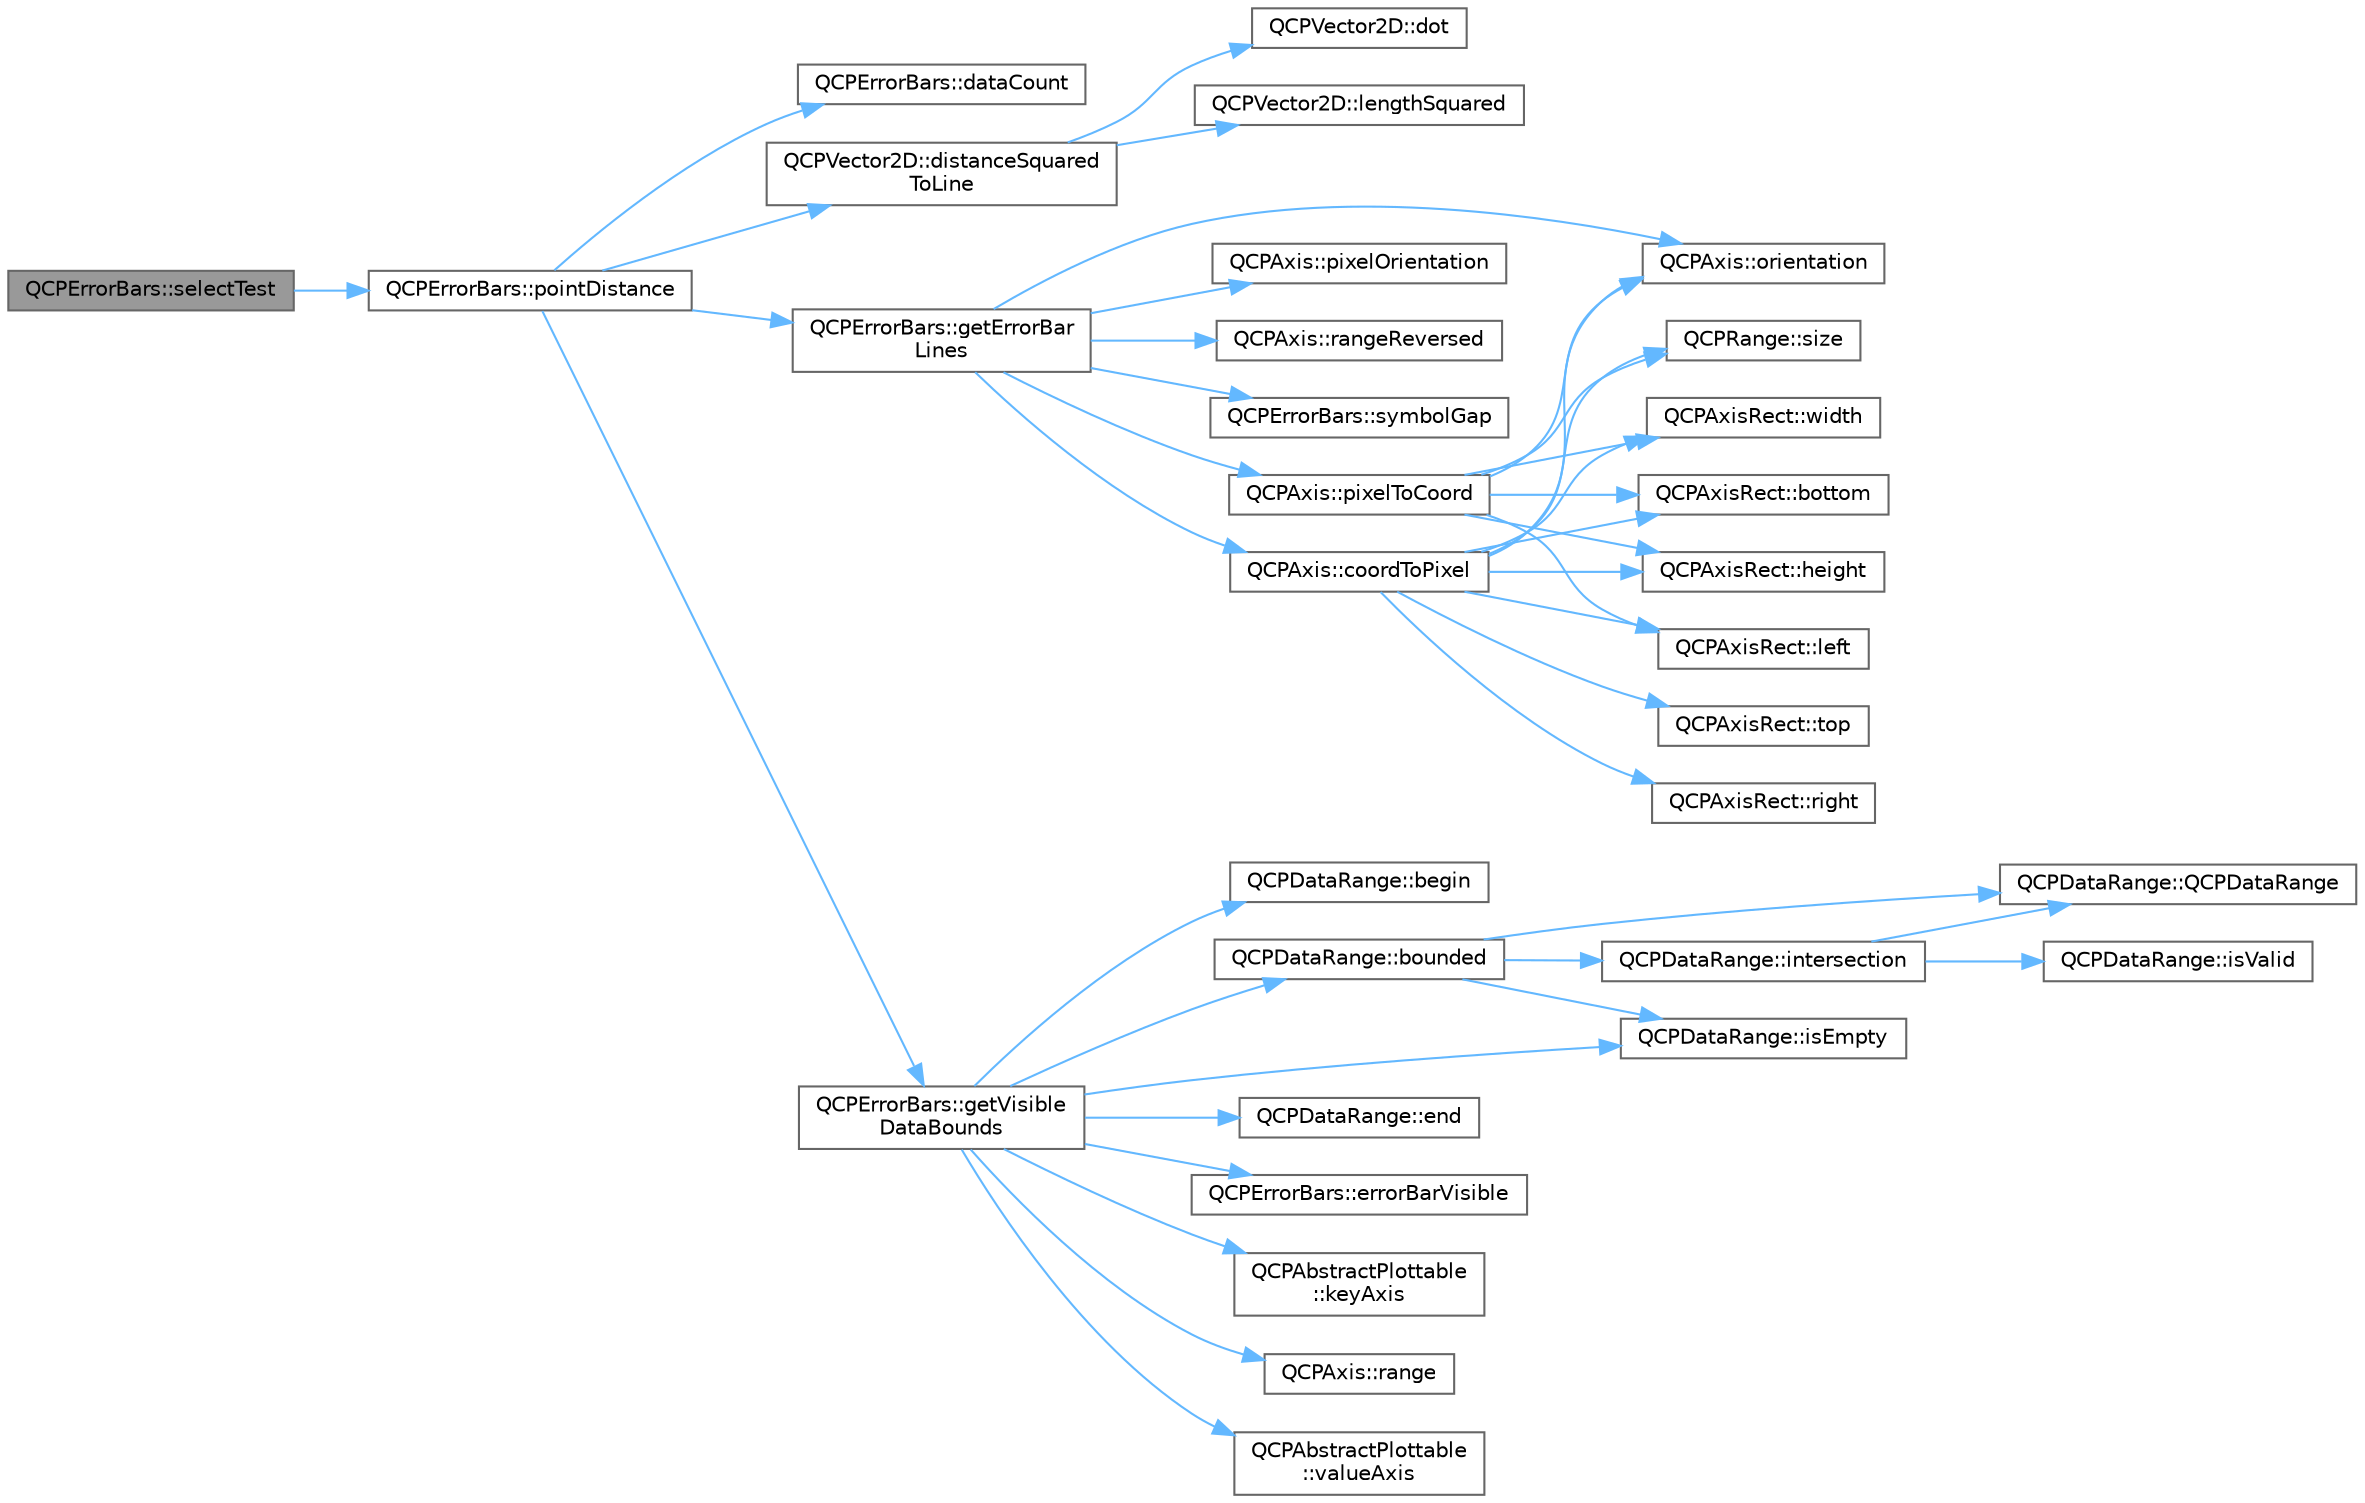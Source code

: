 digraph "QCPErrorBars::selectTest"
{
 // LATEX_PDF_SIZE
  bgcolor="transparent";
  edge [fontname=Helvetica,fontsize=10,labelfontname=Helvetica,labelfontsize=10];
  node [fontname=Helvetica,fontsize=10,shape=box,height=0.2,width=0.4];
  rankdir="LR";
  Node1 [label="QCPErrorBars::selectTest",height=0.2,width=0.4,color="gray40", fillcolor="grey60", style="filled", fontcolor="black",tooltip=" "];
  Node1 -> Node2 [color="steelblue1",style="solid"];
  Node2 [label="QCPErrorBars::pointDistance",height=0.2,width=0.4,color="grey40", fillcolor="white", style="filled",URL="$class_q_c_p_error_bars.html#a8e904076bad643f43af28b95f21c1b88",tooltip=" "];
  Node2 -> Node3 [color="steelblue1",style="solid"];
  Node3 [label="QCPErrorBars::dataCount",height=0.2,width=0.4,color="grey40", fillcolor="white", style="filled",URL="$class_q_c_p_error_bars.html#a18b797c62f2af000b926e52eb46d97c7",tooltip=" "];
  Node2 -> Node4 [color="steelblue1",style="solid"];
  Node4 [label="QCPVector2D::distanceSquared\lToLine",height=0.2,width=0.4,color="grey40", fillcolor="white", style="filled",URL="$class_q_c_p_vector2_d.html#a14840cd3da80cfee4eb3f8977cab89ab",tooltip=" "];
  Node4 -> Node5 [color="steelblue1",style="solid"];
  Node5 [label="QCPVector2D::dot",height=0.2,width=0.4,color="grey40", fillcolor="white", style="filled",URL="$class_q_c_p_vector2_d.html#a39f8d28db7dbffcca6aa63a1f1f6e176",tooltip=" "];
  Node4 -> Node6 [color="steelblue1",style="solid"];
  Node6 [label="QCPVector2D::lengthSquared",height=0.2,width=0.4,color="grey40", fillcolor="white", style="filled",URL="$class_q_c_p_vector2_d.html#a766585459d84cb149334fda1a498b2e5",tooltip=" "];
  Node2 -> Node7 [color="steelblue1",style="solid"];
  Node7 [label="QCPErrorBars::getErrorBar\lLines",height=0.2,width=0.4,color="grey40", fillcolor="white", style="filled",URL="$class_q_c_p_error_bars.html#abeea5ff0d66732bbfc9b74869d8c552e",tooltip=" "];
  Node7 -> Node8 [color="steelblue1",style="solid"];
  Node8 [label="QCPAxis::coordToPixel",height=0.2,width=0.4,color="grey40", fillcolor="white", style="filled",URL="$class_q_c_p_axis.html#af15d1b3a7f7e9b53d759d3ccff1fe4b4",tooltip=" "];
  Node8 -> Node9 [color="steelblue1",style="solid"];
  Node9 [label="QCPAxisRect::bottom",height=0.2,width=0.4,color="grey40", fillcolor="white", style="filled",URL="$class_q_c_p_axis_rect.html#acefdf1abaa8a8ab681e906cc2be9581e",tooltip=" "];
  Node8 -> Node10 [color="steelblue1",style="solid"];
  Node10 [label="QCPAxisRect::height",height=0.2,width=0.4,color="grey40", fillcolor="white", style="filled",URL="$class_q_c_p_axis_rect.html#acc4377809e79d9a089ab790f39429b0d",tooltip=" "];
  Node8 -> Node11 [color="steelblue1",style="solid"];
  Node11 [label="QCPAxisRect::left",height=0.2,width=0.4,color="grey40", fillcolor="white", style="filled",URL="$class_q_c_p_axis_rect.html#afb4a3de02046b20b9310bdb8fca781c3",tooltip=" "];
  Node8 -> Node12 [color="steelblue1",style="solid"];
  Node12 [label="QCPAxis::orientation",height=0.2,width=0.4,color="grey40", fillcolor="white", style="filled",URL="$class_q_c_p_axis.html#ab988ef4538e2655bb77bd138189cd42e",tooltip=" "];
  Node8 -> Node13 [color="steelblue1",style="solid"];
  Node13 [label="QCPAxisRect::right",height=0.2,width=0.4,color="grey40", fillcolor="white", style="filled",URL="$class_q_c_p_axis_rect.html#a3f819d4a1b2193723d1fdafc573eea10",tooltip=" "];
  Node8 -> Node14 [color="steelblue1",style="solid"];
  Node14 [label="QCPRange::size",height=0.2,width=0.4,color="grey40", fillcolor="white", style="filled",URL="$class_q_c_p_range.html#a62326e7cc4316b96df6a60813230e63f",tooltip=" "];
  Node8 -> Node15 [color="steelblue1",style="solid"];
  Node15 [label="QCPAxisRect::top",height=0.2,width=0.4,color="grey40", fillcolor="white", style="filled",URL="$class_q_c_p_axis_rect.html#a45dbad181cbb9f09d068dbb76c817c95",tooltip=" "];
  Node8 -> Node16 [color="steelblue1",style="solid"];
  Node16 [label="QCPAxisRect::width",height=0.2,width=0.4,color="grey40", fillcolor="white", style="filled",URL="$class_q_c_p_axis_rect.html#a204645398a4f9d0b0189385c7c2cfb91",tooltip=" "];
  Node7 -> Node12 [color="steelblue1",style="solid"];
  Node7 -> Node17 [color="steelblue1",style="solid"];
  Node17 [label="QCPAxis::pixelOrientation",height=0.2,width=0.4,color="grey40", fillcolor="white", style="filled",URL="$class_q_c_p_axis.html#a45c45bed7e5666683b8d56afa66fa51f",tooltip=" "];
  Node7 -> Node18 [color="steelblue1",style="solid"];
  Node18 [label="QCPAxis::pixelToCoord",height=0.2,width=0.4,color="grey40", fillcolor="white", style="filled",URL="$class_q_c_p_axis.html#a536ef8f624cac59b6b6fdcb495723c57",tooltip=" "];
  Node18 -> Node9 [color="steelblue1",style="solid"];
  Node18 -> Node10 [color="steelblue1",style="solid"];
  Node18 -> Node11 [color="steelblue1",style="solid"];
  Node18 -> Node12 [color="steelblue1",style="solid"];
  Node18 -> Node14 [color="steelblue1",style="solid"];
  Node18 -> Node16 [color="steelblue1",style="solid"];
  Node7 -> Node19 [color="steelblue1",style="solid"];
  Node19 [label="QCPAxis::rangeReversed",height=0.2,width=0.4,color="grey40", fillcolor="white", style="filled",URL="$class_q_c_p_axis.html#ab9866dd1a78f1920f491ec12a794bec2",tooltip=" "];
  Node7 -> Node20 [color="steelblue1",style="solid"];
  Node20 [label="QCPErrorBars::symbolGap",height=0.2,width=0.4,color="grey40", fillcolor="white", style="filled",URL="$class_q_c_p_error_bars.html#a2c969749fa0db565a42b80db9da5f388",tooltip=" "];
  Node2 -> Node21 [color="steelblue1",style="solid"];
  Node21 [label="QCPErrorBars::getVisible\lDataBounds",height=0.2,width=0.4,color="grey40", fillcolor="white", style="filled",URL="$class_q_c_p_error_bars.html#aac9ffa98815035d300b2e9a67495ba4c",tooltip=" "];
  Node21 -> Node22 [color="steelblue1",style="solid"];
  Node22 [label="QCPDataRange::begin",height=0.2,width=0.4,color="grey40", fillcolor="white", style="filled",URL="$class_q_c_p_data_range.html#ae76d7eba9defdfafcd0fc41096793129",tooltip=" "];
  Node21 -> Node23 [color="steelblue1",style="solid"];
  Node23 [label="QCPDataRange::bounded",height=0.2,width=0.4,color="grey40", fillcolor="white", style="filled",URL="$class_q_c_p_data_range.html#a93529421d12fdd3a8bdb2b8061936352",tooltip=" "];
  Node23 -> Node24 [color="steelblue1",style="solid"];
  Node24 [label="QCPDataRange::intersection",height=0.2,width=0.4,color="grey40", fillcolor="white", style="filled",URL="$class_q_c_p_data_range.html#a84e1e03129dd52528efb4bac18d30183",tooltip=" "];
  Node24 -> Node25 [color="steelblue1",style="solid"];
  Node25 [label="QCPDataRange::isValid",height=0.2,width=0.4,color="grey40", fillcolor="white", style="filled",URL="$class_q_c_p_data_range.html#aae53a37472212dca0a7939963e20dba0",tooltip=" "];
  Node24 -> Node26 [color="steelblue1",style="solid"];
  Node26 [label="QCPDataRange::QCPDataRange",height=0.2,width=0.4,color="grey40", fillcolor="white", style="filled",URL="$class_q_c_p_data_range.html#a49e72fd9bace1da9d875136dcc04c986",tooltip=" "];
  Node23 -> Node27 [color="steelblue1",style="solid"];
  Node27 [label="QCPDataRange::isEmpty",height=0.2,width=0.4,color="grey40", fillcolor="white", style="filled",URL="$class_q_c_p_data_range.html#ac32e53fc05d6cd2eac96b96a7265d3b8",tooltip=" "];
  Node23 -> Node26 [color="steelblue1",style="solid"];
  Node21 -> Node28 [color="steelblue1",style="solid"];
  Node28 [label="QCPDataRange::end",height=0.2,width=0.4,color="grey40", fillcolor="white", style="filled",URL="$class_q_c_p_data_range.html#aee1b20fb045929c3753ee2ce14af7630",tooltip=" "];
  Node21 -> Node29 [color="steelblue1",style="solid"];
  Node29 [label="QCPErrorBars::errorBarVisible",height=0.2,width=0.4,color="grey40", fillcolor="white", style="filled",URL="$class_q_c_p_error_bars.html#a5ad9abccb1be3df25485ad7dc21b3b89",tooltip=" "];
  Node21 -> Node27 [color="steelblue1",style="solid"];
  Node21 -> Node30 [color="steelblue1",style="solid"];
  Node30 [label="QCPAbstractPlottable\l::keyAxis",height=0.2,width=0.4,color="grey40", fillcolor="white", style="filled",URL="$class_q_c_p_abstract_plottable.html#aa6f25b97ee99988fe352f17cb9ed962b",tooltip=" "];
  Node21 -> Node31 [color="steelblue1",style="solid"];
  Node31 [label="QCPAxis::range",height=0.2,width=0.4,color="grey40", fillcolor="white", style="filled",URL="$class_q_c_p_axis.html#ac4058855a81f1a883cf2e754f6a6acb1",tooltip=" "];
  Node21 -> Node32 [color="steelblue1",style="solid"];
  Node32 [label="QCPAbstractPlottable\l::valueAxis",height=0.2,width=0.4,color="grey40", fillcolor="white", style="filled",URL="$class_q_c_p_abstract_plottable.html#a842b3831660d3e33b73863fd133889dd",tooltip=" "];
}
